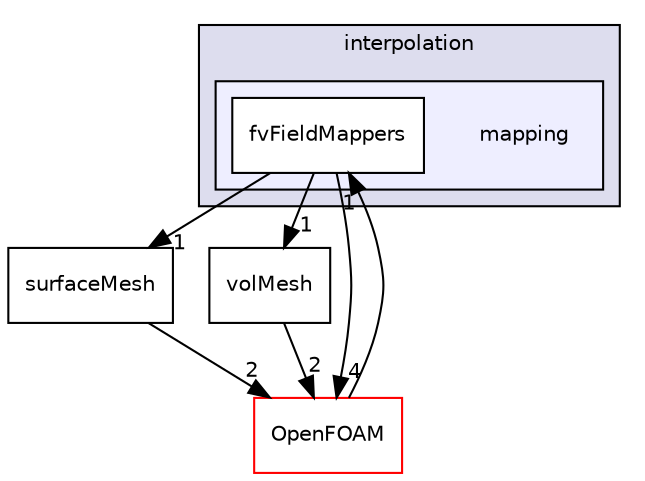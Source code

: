 digraph "src/finiteVolume/interpolation/mapping" {
  bgcolor=transparent;
  compound=true
  node [ fontsize="10", fontname="Helvetica"];
  edge [ labelfontsize="10", labelfontname="Helvetica"];
  subgraph clusterdir_a586eb954e2e5e74ecf6fe95a2457777 {
    graph [ bgcolor="#ddddee", pencolor="black", label="interpolation" fontname="Helvetica", fontsize="10", URL="dir_a586eb954e2e5e74ecf6fe95a2457777.html"]
  subgraph clusterdir_2ca874bc62d911776e3ddacf8682d732 {
    graph [ bgcolor="#eeeeff", pencolor="black", label="" URL="dir_2ca874bc62d911776e3ddacf8682d732.html"];
    dir_2ca874bc62d911776e3ddacf8682d732 [shape=plaintext label="mapping"];
    dir_cbc228e1f525a3b65e338d20f50eb120 [shape=box label="fvFieldMappers" color="black" fillcolor="white" style="filled" URL="dir_cbc228e1f525a3b65e338d20f50eb120.html"];
  }
  }
  dir_fdafd3b59310328ee40a940c9419d4db [shape=box label="surfaceMesh" URL="dir_fdafd3b59310328ee40a940c9419d4db.html"];
  dir_1a4209badf8dc5d7c181708103efea60 [shape=box label="volMesh" URL="dir_1a4209badf8dc5d7c181708103efea60.html"];
  dir_c5473ff19b20e6ec4dfe5c310b3778a8 [shape=box label="OpenFOAM" color="red" URL="dir_c5473ff19b20e6ec4dfe5c310b3778a8.html"];
  dir_fdafd3b59310328ee40a940c9419d4db->dir_c5473ff19b20e6ec4dfe5c310b3778a8 [headlabel="2", labeldistance=1.5 headhref="dir_001271_001898.html"];
  dir_cbc228e1f525a3b65e338d20f50eb120->dir_fdafd3b59310328ee40a940c9419d4db [headlabel="1", labeldistance=1.5 headhref="dir_001184_001271.html"];
  dir_cbc228e1f525a3b65e338d20f50eb120->dir_1a4209badf8dc5d7c181708103efea60 [headlabel="1", labeldistance=1.5 headhref="dir_001184_001272.html"];
  dir_cbc228e1f525a3b65e338d20f50eb120->dir_c5473ff19b20e6ec4dfe5c310b3778a8 [headlabel="4", labeldistance=1.5 headhref="dir_001184_001898.html"];
  dir_1a4209badf8dc5d7c181708103efea60->dir_c5473ff19b20e6ec4dfe5c310b3778a8 [headlabel="2", labeldistance=1.5 headhref="dir_001272_001898.html"];
  dir_c5473ff19b20e6ec4dfe5c310b3778a8->dir_cbc228e1f525a3b65e338d20f50eb120 [headlabel="1", labeldistance=1.5 headhref="dir_001898_001184.html"];
}
